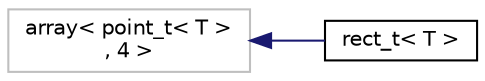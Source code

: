digraph "Graphical Class Hierarchy"
{
 // LATEX_PDF_SIZE
  edge [fontname="Helvetica",fontsize="10",labelfontname="Helvetica",labelfontsize="10"];
  node [fontname="Helvetica",fontsize="10",shape=record];
  rankdir="LR";
  Node0 [label="array\< point_t\< T \>\l, 4 \>",height=0.2,width=0.4,color="grey75", fillcolor="white", style="filled",tooltip=" "];
  Node0 -> Node1 [dir="back",color="midnightblue",fontsize="10",style="solid",fontname="Helvetica"];
  Node1 [label="rect_t\< T \>",height=0.2,width=0.4,color="black", fillcolor="white", style="filled",URL="$d8/db2/structsps_1_1rect__t.html",tooltip="Rectangle."];
}
